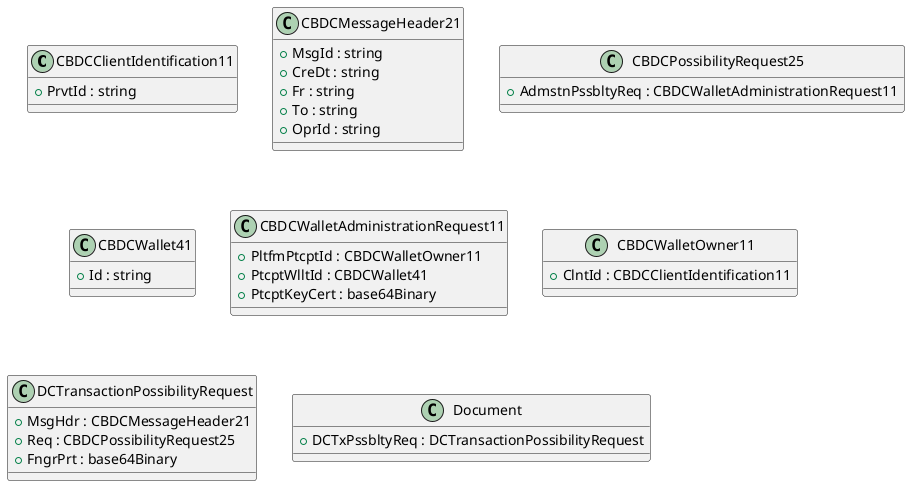 @startuml

class CBDCClientIdentification11 {
    +PrvtId : string
}
class CBDCMessageHeader21 {
    +MsgId : string
    +CreDt : string
    +Fr : string
    +To : string
    +OprId : string
}
class CBDCPossibilityRequest25 {
    +AdmstnPssbltyReq : CBDCWalletAdministrationRequest11
}
class CBDCWallet41 {
    +Id : string
}
class CBDCWalletAdministrationRequest11 {
    +PltfmPtcptId : CBDCWalletOwner11
    +PtcptWlltId : CBDCWallet41
    +PtcptKeyCert : base64Binary
}
class CBDCWalletOwner11 {
    +ClntId : CBDCClientIdentification11
}
class DCTransactionPossibilityRequest {
    +MsgHdr : CBDCMessageHeader21
    +Req : CBDCPossibilityRequest25
    +FngrPrt : base64Binary
}
class Document {
    +DCTxPssbltyReq : DCTransactionPossibilityRequest
}

@enduml
